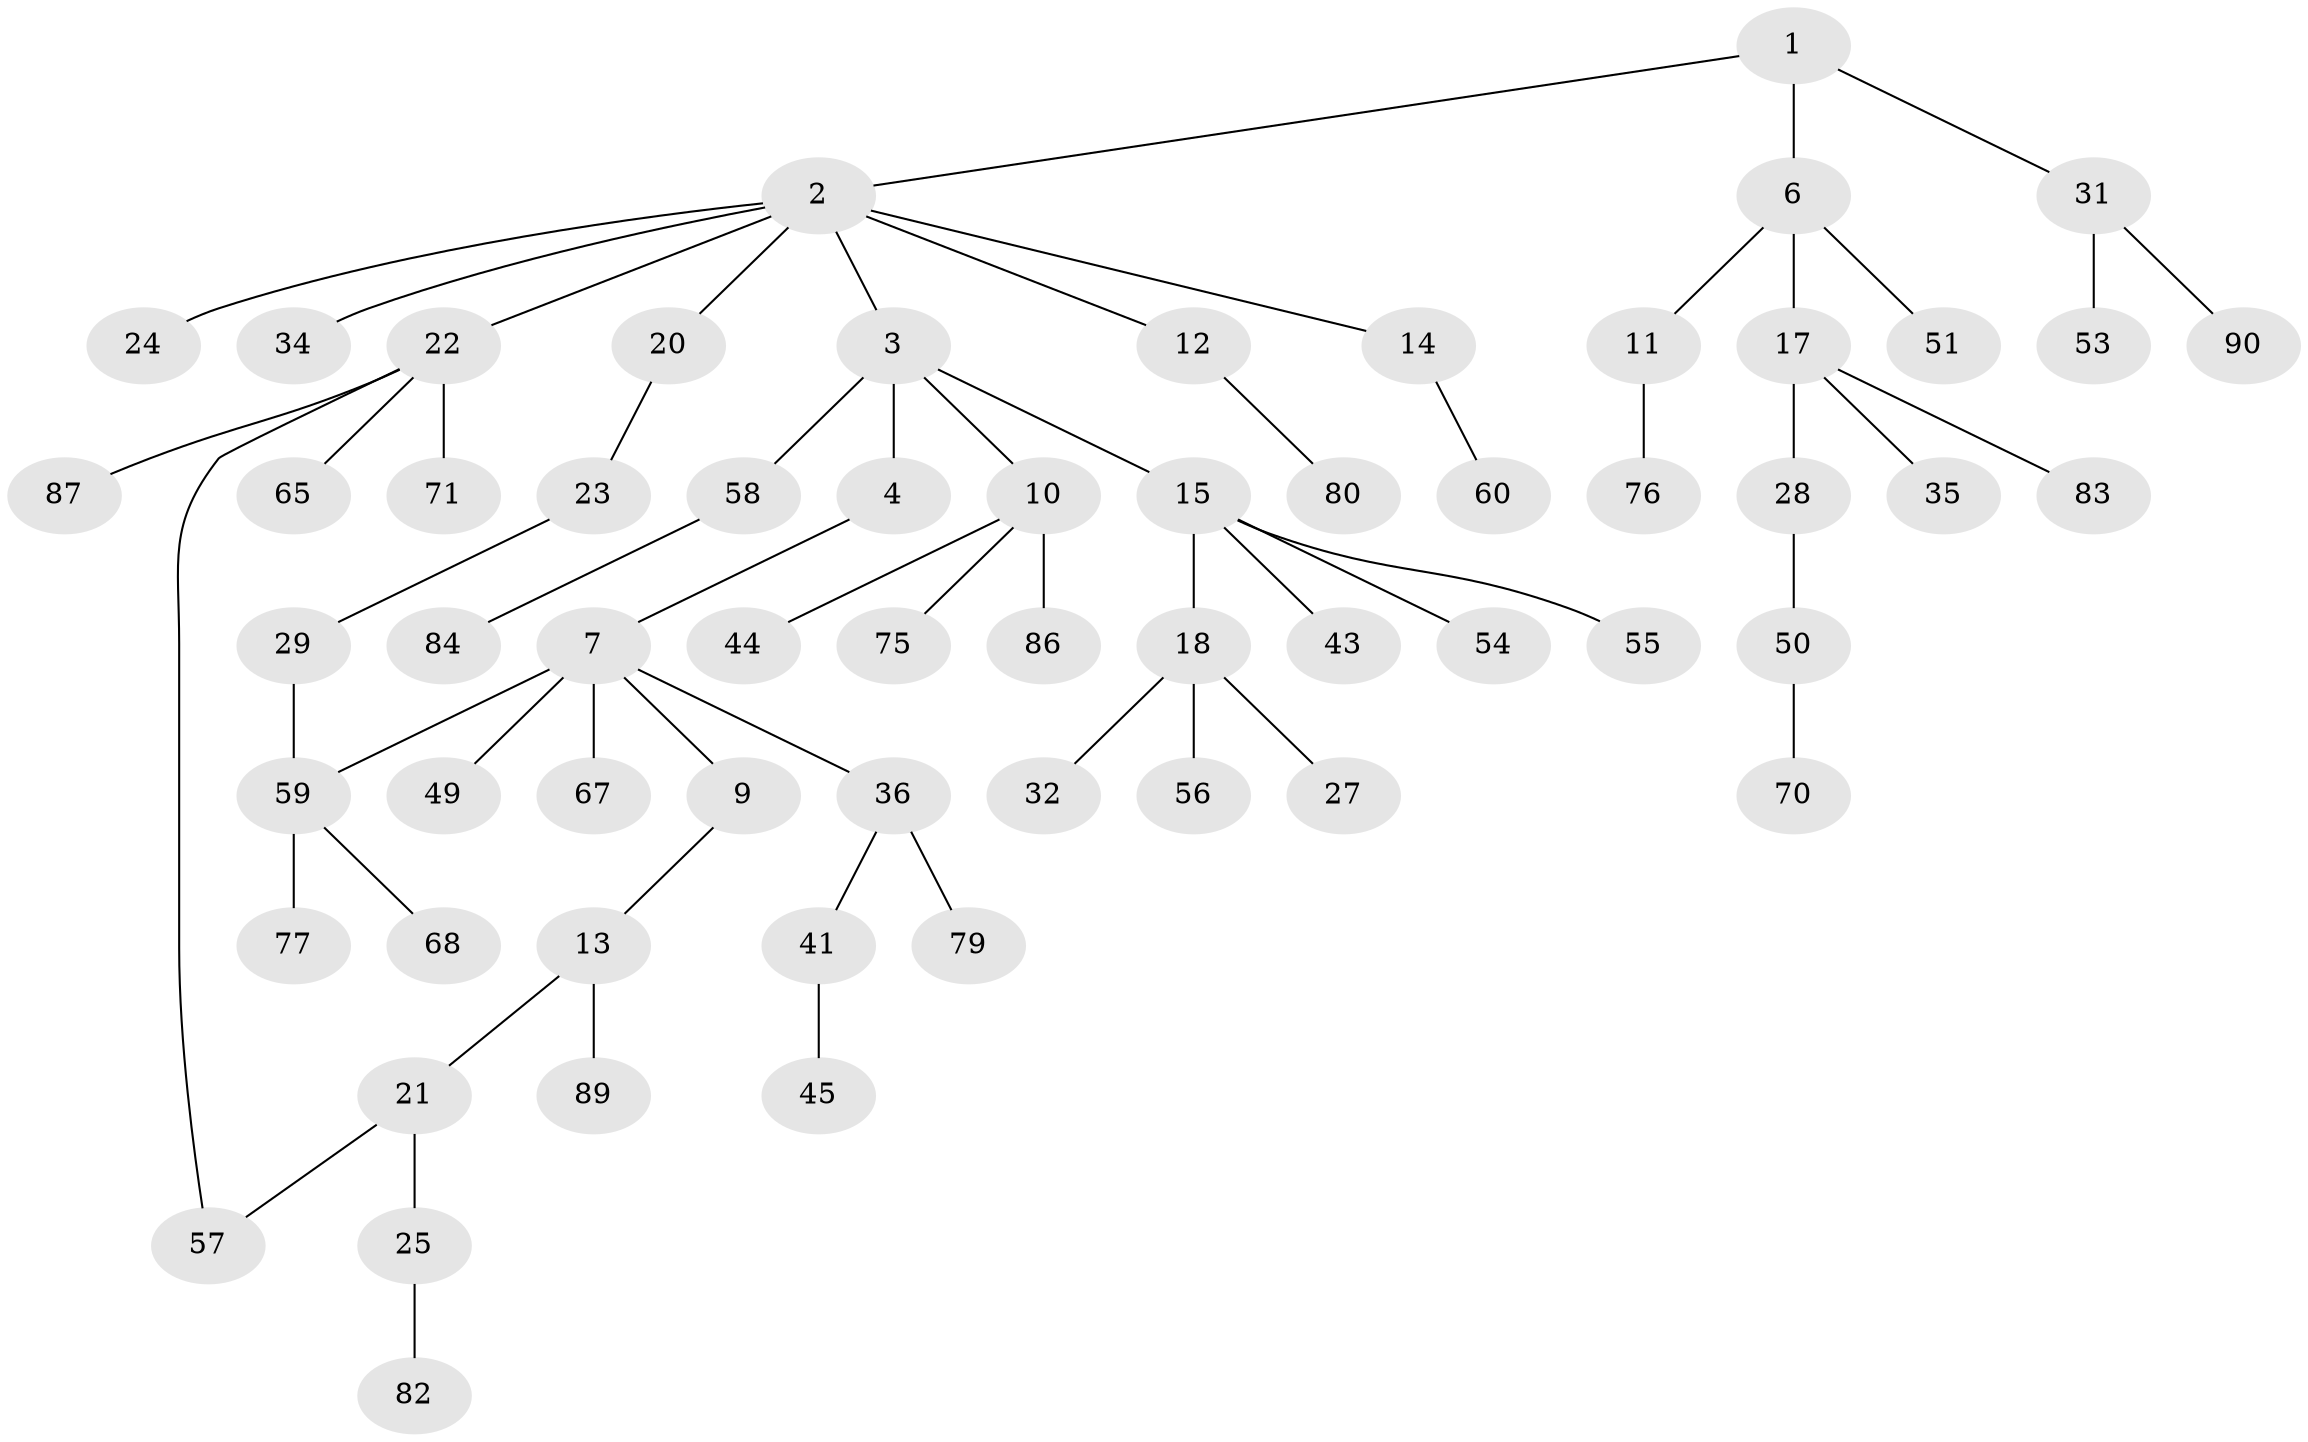 // original degree distribution, {3: 0.13333333333333333, 5: 0.07777777777777778, 6: 0.011111111111111112, 2: 0.2222222222222222, 1: 0.5, 4: 0.05555555555555555}
// Generated by graph-tools (version 1.1) at 2025/10/02/27/25 16:10:52]
// undirected, 61 vertices, 62 edges
graph export_dot {
graph [start="1"]
  node [color=gray90,style=filled];
  1;
  2 [super="+5"];
  3 [super="+8"];
  4;
  6 [super="+69"];
  7 [super="+37"];
  9 [super="+61"];
  10 [super="+16"];
  11 [super="+30"];
  12 [super="+42"];
  13 [super="+40"];
  14 [super="+64"];
  15 [super="+19"];
  17 [super="+73"];
  18 [super="+39"];
  20 [super="+26"];
  21 [super="+78"];
  22 [super="+46"];
  23 [super="+38"];
  24;
  25 [super="+81"];
  27;
  28 [super="+33"];
  29 [super="+47"];
  31 [super="+66"];
  32 [super="+88"];
  34 [super="+72"];
  35;
  36 [super="+74"];
  41 [super="+48"];
  43 [super="+62"];
  44;
  45;
  49;
  50 [super="+52"];
  51;
  53;
  54;
  55;
  56;
  57;
  58;
  59 [super="+63"];
  60;
  65 [super="+85"];
  67;
  68;
  70;
  71;
  75;
  76;
  77;
  79;
  80;
  82;
  83;
  84;
  86;
  87;
  89;
  90;
  1 -- 2;
  1 -- 6;
  1 -- 31;
  2 -- 3;
  2 -- 12;
  2 -- 20;
  2 -- 34;
  2 -- 22;
  2 -- 24;
  2 -- 14;
  3 -- 4;
  3 -- 10;
  3 -- 15;
  3 -- 58;
  4 -- 7;
  6 -- 11;
  6 -- 17;
  6 -- 51;
  7 -- 9;
  7 -- 36;
  7 -- 67;
  7 -- 49;
  7 -- 59;
  9 -- 13;
  10 -- 75;
  10 -- 44;
  10 -- 86;
  11 -- 76;
  12 -- 80;
  13 -- 21;
  13 -- 89;
  14 -- 60;
  15 -- 18;
  15 -- 43;
  15 -- 55;
  15 -- 54;
  17 -- 28;
  17 -- 35;
  17 -- 83;
  18 -- 27;
  18 -- 32;
  18 -- 56;
  20 -- 23;
  21 -- 25;
  21 -- 57;
  22 -- 57;
  22 -- 71;
  22 -- 87;
  22 -- 65;
  23 -- 29;
  25 -- 82;
  28 -- 50;
  29 -- 59;
  31 -- 53;
  31 -- 90;
  36 -- 41;
  36 -- 79;
  41 -- 45;
  50 -- 70;
  58 -- 84;
  59 -- 68;
  59 -- 77;
}
